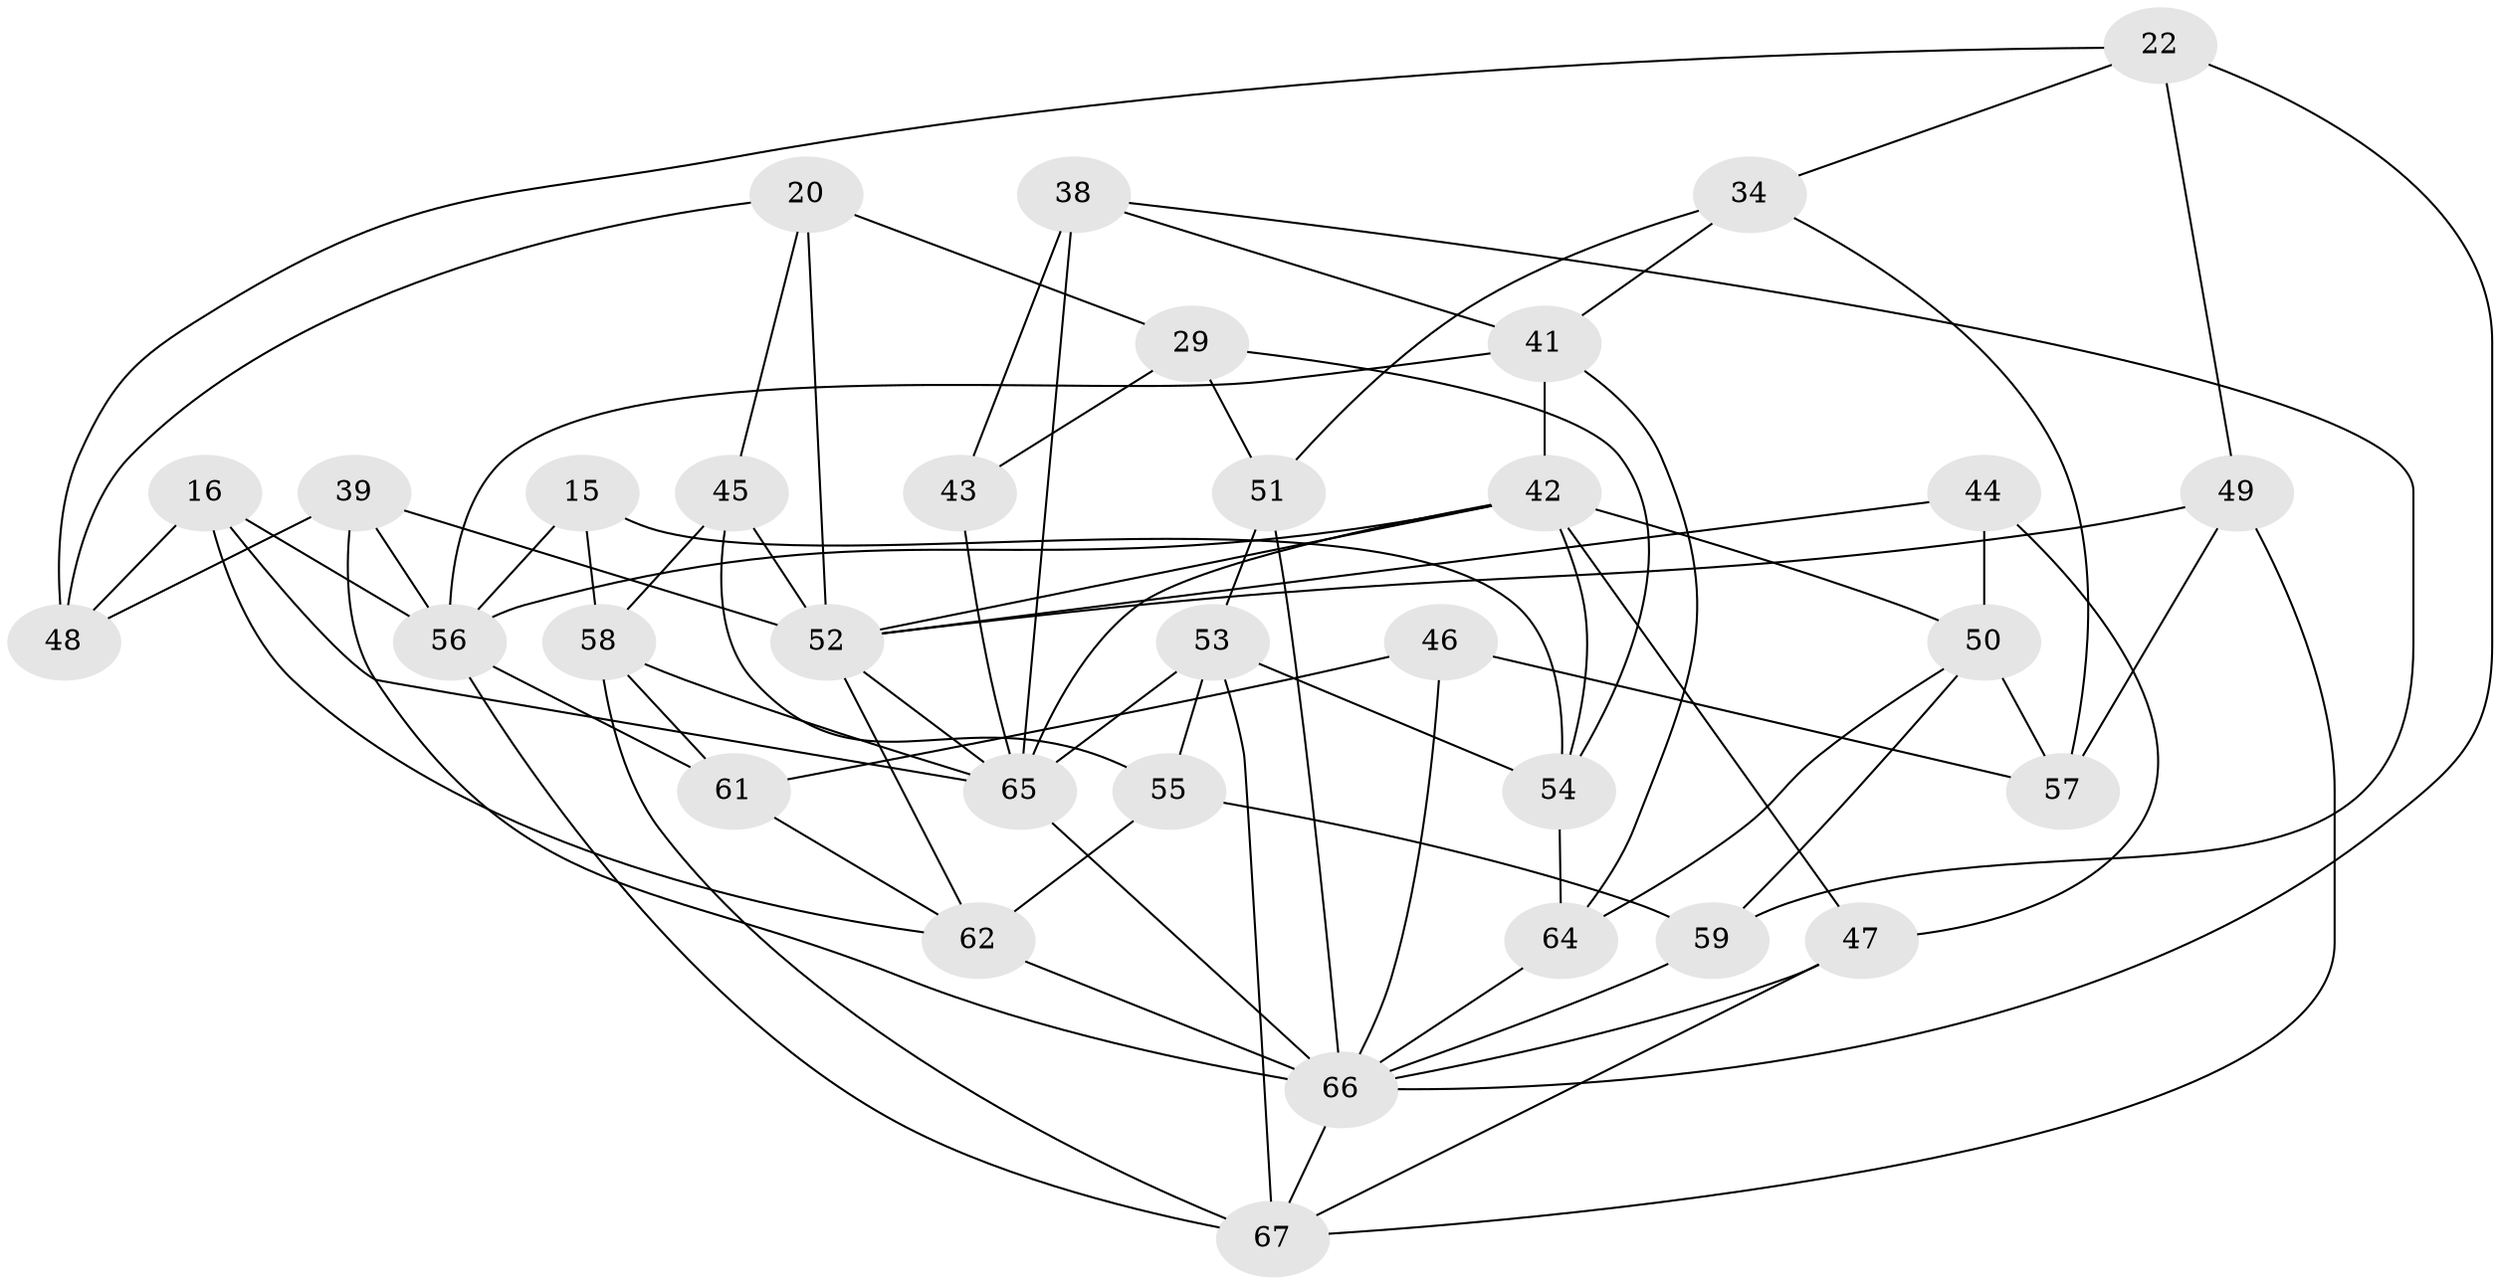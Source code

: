// original degree distribution, {4: 1.0}
// Generated by graph-tools (version 1.1) at 2025/57/03/09/25 04:57:24]
// undirected, 33 vertices, 78 edges
graph export_dot {
graph [start="1"]
  node [color=gray90,style=filled];
  15;
  16;
  20;
  22;
  29;
  34 [super="+9"];
  38 [super="+17"];
  39 [super="+27"];
  41 [super="+14"];
  42 [super="+12+36+40"];
  43;
  44;
  45;
  46;
  47 [super="+37"];
  48;
  49;
  50 [super="+23"];
  51 [super="+21"];
  52 [super="+24"];
  53 [super="+33"];
  54 [super="+2"];
  55 [super="+28"];
  56 [super="+4+31"];
  57 [super="+30"];
  58 [super="+32"];
  59;
  61;
  62 [super="+8"];
  64;
  65 [super="+3+25+19+35+60"];
  66 [super="+5+13+63"];
  67 [super="+1+11"];
  15 -- 54 [weight=2];
  15 -- 58;
  15 -- 56;
  16 -- 62;
  16 -- 65;
  16 -- 48;
  16 -- 56;
  20 -- 29;
  20 -- 48;
  20 -- 52;
  20 -- 45;
  22 -- 49;
  22 -- 66;
  22 -- 34;
  22 -- 48;
  29 -- 43;
  29 -- 51;
  29 -- 54;
  34 -- 57 [weight=2];
  34 -- 41;
  34 -- 51 [weight=2];
  38 -- 43 [weight=2];
  38 -- 59;
  38 -- 65 [weight=2];
  38 -- 41;
  39 -- 52 [weight=2];
  39 -- 56 [weight=2];
  39 -- 48;
  39 -- 66;
  41 -- 56;
  41 -- 42 [weight=2];
  41 -- 64;
  42 -- 47 [weight=2];
  42 -- 50;
  42 -- 54;
  42 -- 56;
  42 -- 65 [weight=2];
  42 -- 52;
  43 -- 65;
  44 -- 50 [weight=2];
  44 -- 47;
  44 -- 52;
  45 -- 58;
  45 -- 55;
  45 -- 52;
  46 -- 57 [weight=2];
  46 -- 61;
  46 -- 66;
  47 -- 67 [weight=2];
  47 -- 66;
  49 -- 67;
  49 -- 57;
  49 -- 52;
  50 -- 57;
  50 -- 64;
  50 -- 59;
  51 -- 66;
  51 -- 53 [weight=2];
  52 -- 65 [weight=2];
  52 -- 62;
  53 -- 55 [weight=3];
  53 -- 54;
  53 -- 65 [weight=3];
  53 -- 67;
  54 -- 64;
  55 -- 59;
  55 -- 62;
  56 -- 61;
  56 -- 67;
  58 -- 67 [weight=2];
  58 -- 61;
  58 -- 65;
  59 -- 66;
  61 -- 62;
  62 -- 66 [weight=2];
  64 -- 66;
  65 -- 66 [weight=2];
  66 -- 67;
}
